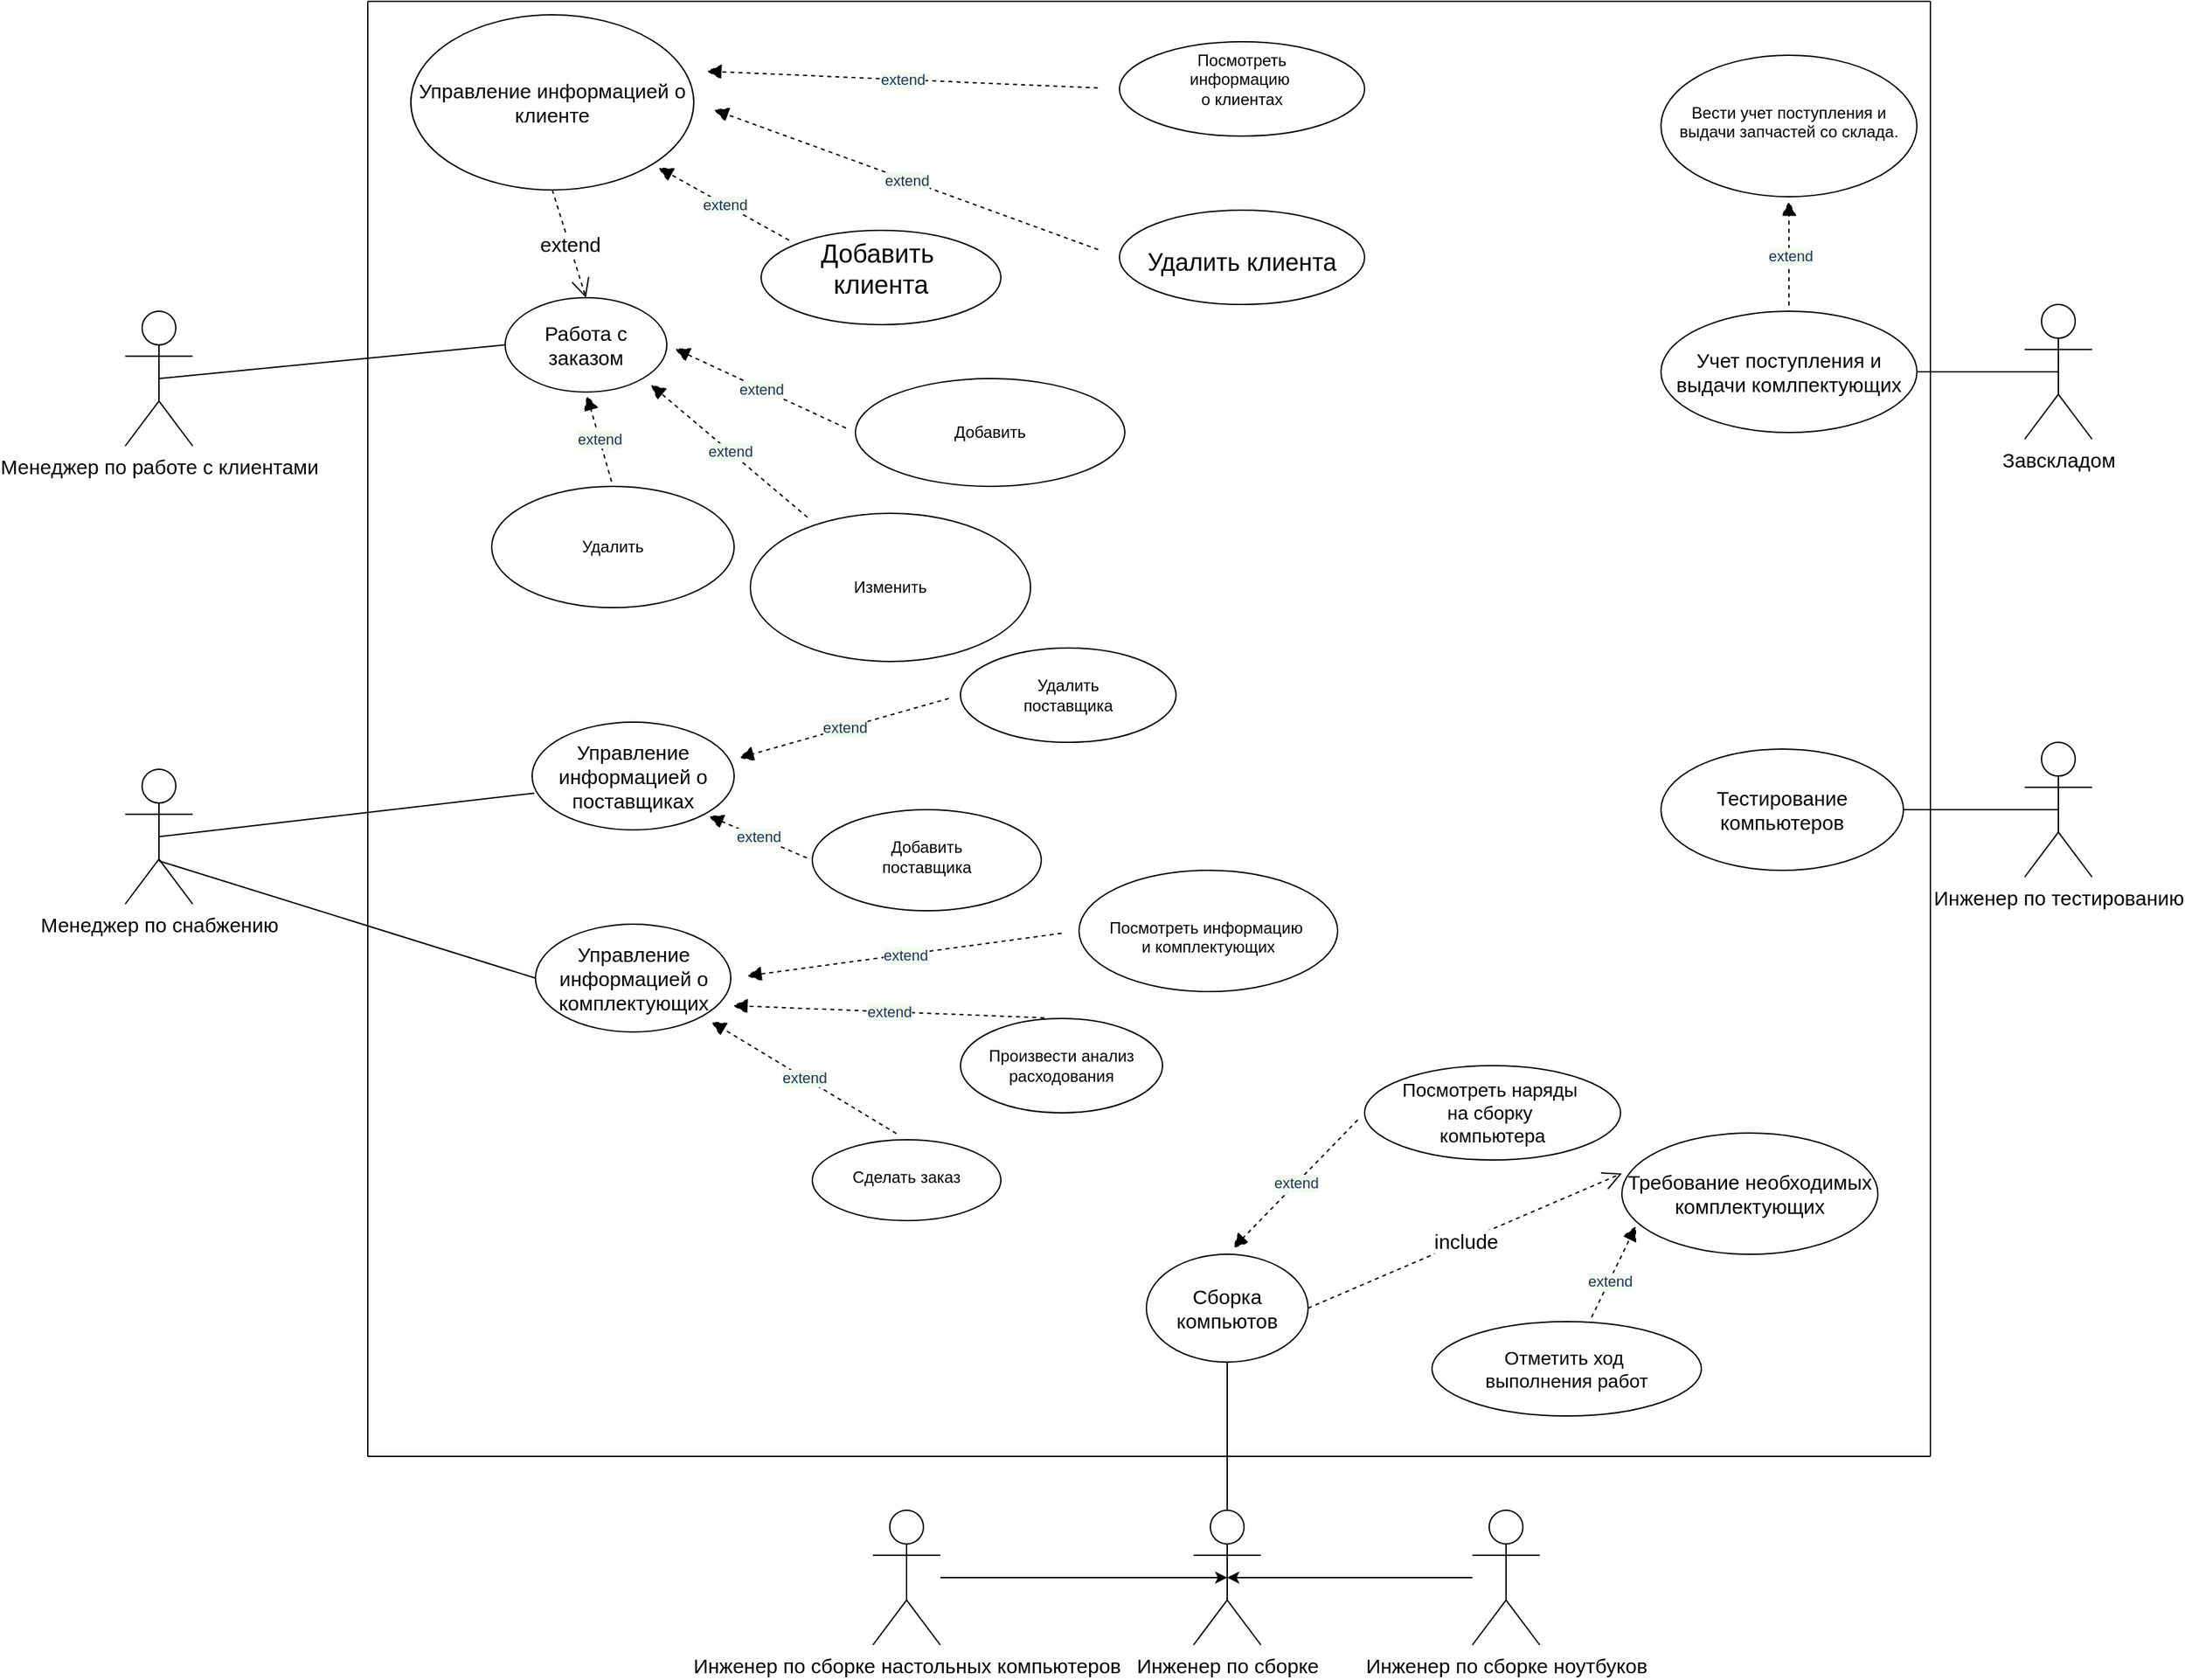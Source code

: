 <mxfile version="20.3.0" type="device"><diagram id="KJm5aeiOkObcyV3F8qmD" name="Страница 1"><mxGraphModel dx="3233" dy="500" grid="1" gridSize="10" guides="1" tooltips="1" connect="1" arrows="1" fold="1" page="1" pageScale="1" pageWidth="827" pageHeight="1169" math="0" shadow="0"><root><mxCell id="0"/><mxCell id="1" parent="0"/><mxCell id="4uGhZ30asFmRaf5vRCxm-30" value="Менеджер по работе с клиентами" style="shape=umlActor;verticalLabelPosition=bottom;verticalAlign=top;html=1;outlineConnect=0;labelBackgroundColor=none;fontSize=15;fontColor=default;" parent="1" vertex="1"><mxGeometry x="-1620" y="230" width="50" height="100" as="geometry"/></mxCell><mxCell id="4uGhZ30asFmRaf5vRCxm-31" value="Менеджер по снабжению" style="shape=umlActor;verticalLabelPosition=bottom;verticalAlign=top;html=1;outlineConnect=0;labelBackgroundColor=none;fontSize=15;fontColor=default;" parent="1" vertex="1"><mxGeometry x="-1620" y="570" width="50" height="100" as="geometry"/></mxCell><mxCell id="4uGhZ30asFmRaf5vRCxm-109" style="edgeStyle=orthogonalEdgeStyle;rounded=0;orthogonalLoop=1;jettySize=auto;html=1;entryX=0.5;entryY=0.5;entryDx=0;entryDy=0;entryPerimeter=0;fontSize=14;fontColor=default;" parent="1" source="4uGhZ30asFmRaf5vRCxm-34" target="4uGhZ30asFmRaf5vRCxm-46" edge="1"><mxGeometry relative="1" as="geometry"/></mxCell><mxCell id="4uGhZ30asFmRaf5vRCxm-34" value="Инженер по сборке настольных компьютеров" style="shape=umlActor;verticalLabelPosition=bottom;verticalAlign=top;html=1;outlineConnect=0;labelBackgroundColor=none;fontSize=15;fontColor=default;" parent="1" vertex="1"><mxGeometry x="-1065" y="1120" width="50" height="100" as="geometry"/></mxCell><mxCell id="4uGhZ30asFmRaf5vRCxm-36" value="Работа с заказом" style="ellipse;whiteSpace=wrap;html=1;labelBackgroundColor=none;fontSize=15;fontColor=default;" parent="1" vertex="1"><mxGeometry x="-1338" y="220" width="120" height="70" as="geometry"/></mxCell><mxCell id="4uGhZ30asFmRaf5vRCxm-38" value="" style="endArrow=none;html=1;rounded=0;fontSize=15;fontColor=default;exitX=0.5;exitY=0.5;exitDx=0;exitDy=0;exitPerimeter=0;entryX=0;entryY=0.5;entryDx=0;entryDy=0;" parent="1" source="4uGhZ30asFmRaf5vRCxm-30" target="4uGhZ30asFmRaf5vRCxm-36" edge="1"><mxGeometry width="50" height="50" relative="1" as="geometry"><mxPoint x="-738" y="590" as="sourcePoint"/><mxPoint x="-688" y="540" as="targetPoint"/></mxGeometry></mxCell><mxCell id="4uGhZ30asFmRaf5vRCxm-39" value="Управление информацией о клиенте" style="ellipse;whiteSpace=wrap;html=1;labelBackgroundColor=none;fontSize=15;fontColor=default;" parent="1" vertex="1"><mxGeometry x="-1408" y="10" width="210" height="130" as="geometry"/></mxCell><mxCell id="4uGhZ30asFmRaf5vRCxm-40" value="extend" style="endArrow=open;endSize=12;dashed=1;html=1;rounded=0;fontSize=15;fontColor=default;exitX=0.5;exitY=1;exitDx=0;exitDy=0;entryX=0.5;entryY=0;entryDx=0;entryDy=0;" parent="1" source="4uGhZ30asFmRaf5vRCxm-39" target="4uGhZ30asFmRaf5vRCxm-36" edge="1"><mxGeometry width="160" relative="1" as="geometry"><mxPoint x="-798" y="560" as="sourcePoint"/><mxPoint x="-638" y="560" as="targetPoint"/></mxGeometry></mxCell><mxCell id="4uGhZ30asFmRaf5vRCxm-41" value="Управление информацией о поставщиках" style="ellipse;whiteSpace=wrap;html=1;labelBackgroundColor=none;fontSize=15;fontColor=default;" parent="1" vertex="1"><mxGeometry x="-1318" y="535" width="150" height="80" as="geometry"/></mxCell><mxCell id="4uGhZ30asFmRaf5vRCxm-42" value="Управление информацией о комплектующих" style="ellipse;whiteSpace=wrap;html=1;labelBackgroundColor=none;fontSize=15;fontColor=default;" parent="1" vertex="1"><mxGeometry x="-1315.5" y="685" width="145" height="80" as="geometry"/></mxCell><mxCell id="4uGhZ30asFmRaf5vRCxm-43" value="" style="endArrow=none;html=1;rounded=0;fontSize=15;fontColor=default;exitX=0.5;exitY=0.5;exitDx=0;exitDy=0;exitPerimeter=0;entryX=0.011;entryY=0.659;entryDx=0;entryDy=0;entryPerimeter=0;" parent="1" source="4uGhZ30asFmRaf5vRCxm-31" target="4uGhZ30asFmRaf5vRCxm-41" edge="1"><mxGeometry width="50" height="50" relative="1" as="geometry"><mxPoint x="-978" y="465" as="sourcePoint"/><mxPoint x="-928" y="415" as="targetPoint"/></mxGeometry></mxCell><mxCell id="4uGhZ30asFmRaf5vRCxm-44" value="" style="endArrow=none;html=1;rounded=0;fontSize=15;fontColor=default;entryX=0;entryY=0.5;entryDx=0;entryDy=0;" parent="1" target="4uGhZ30asFmRaf5vRCxm-42" edge="1"><mxGeometry width="50" height="50" relative="1" as="geometry"><mxPoint x="-1595" y="638" as="sourcePoint"/><mxPoint x="-1306.35" y="597.72" as="targetPoint"/></mxGeometry></mxCell><mxCell id="4uGhZ30asFmRaf5vRCxm-108" style="edgeStyle=orthogonalEdgeStyle;rounded=0;orthogonalLoop=1;jettySize=auto;html=1;entryX=0.5;entryY=0.5;entryDx=0;entryDy=0;entryPerimeter=0;fontSize=14;fontColor=default;" parent="1" source="4uGhZ30asFmRaf5vRCxm-45" target="4uGhZ30asFmRaf5vRCxm-46" edge="1"><mxGeometry relative="1" as="geometry"/></mxCell><mxCell id="4uGhZ30asFmRaf5vRCxm-45" value="Инженер по сборке ноутбуков" style="shape=umlActor;verticalLabelPosition=bottom;verticalAlign=top;html=1;outlineConnect=0;labelBackgroundColor=none;fontSize=15;fontColor=default;" parent="1" vertex="1"><mxGeometry x="-620" y="1120" width="50" height="100" as="geometry"/></mxCell><mxCell id="4uGhZ30asFmRaf5vRCxm-46" value="Инженер по сборке" style="shape=umlActor;verticalLabelPosition=bottom;verticalAlign=top;html=1;outlineConnect=0;labelBackgroundColor=none;fontSize=15;fontColor=default;" parent="1" vertex="1"><mxGeometry x="-827" y="1120" width="50" height="100" as="geometry"/></mxCell><mxCell id="4uGhZ30asFmRaf5vRCxm-51" value="Сборка компьютов" style="ellipse;whiteSpace=wrap;html=1;labelBackgroundColor=none;fontSize=15;fontColor=default;" parent="1" vertex="1"><mxGeometry x="-862" y="930" width="120" height="80" as="geometry"/></mxCell><mxCell id="4uGhZ30asFmRaf5vRCxm-52" value="" style="endArrow=none;html=1;rounded=0;fontSize=15;fontColor=default;exitX=0.5;exitY=1;exitDx=0;exitDy=0;" parent="1" source="4uGhZ30asFmRaf5vRCxm-51" target="4uGhZ30asFmRaf5vRCxm-46" edge="1"><mxGeometry width="50" height="50" relative="1" as="geometry"><mxPoint x="-876" y="1015" as="sourcePoint"/><mxPoint x="-826" y="965" as="targetPoint"/></mxGeometry></mxCell><mxCell id="4uGhZ30asFmRaf5vRCxm-54" value="Требование необходимых комплектующих" style="ellipse;whiteSpace=wrap;html=1;labelBackgroundColor=none;fontSize=15;fontColor=default;" parent="1" vertex="1"><mxGeometry x="-509" y="840" width="190" height="90" as="geometry"/></mxCell><mxCell id="4uGhZ30asFmRaf5vRCxm-55" value="include" style="endArrow=open;endSize=12;dashed=1;html=1;rounded=0;fontSize=15;fontColor=default;exitX=1;exitY=0.5;exitDx=0;exitDy=0;entryX=0;entryY=0.333;entryDx=0;entryDy=0;entryPerimeter=0;" parent="1" source="4uGhZ30asFmRaf5vRCxm-51" target="4uGhZ30asFmRaf5vRCxm-54" edge="1"><mxGeometry width="160" relative="1" as="geometry"><mxPoint x="-926" y="995" as="sourcePoint"/><mxPoint x="-350" y="880" as="targetPoint"/></mxGeometry></mxCell><mxCell id="4uGhZ30asFmRaf5vRCxm-57" value="Завскладом" style="shape=umlActor;verticalLabelPosition=bottom;verticalAlign=top;html=1;outlineConnect=0;labelBackgroundColor=none;fontSize=15;fontColor=default;" parent="1" vertex="1"><mxGeometry x="-210" y="225" width="50" height="100" as="geometry"/></mxCell><mxCell id="4uGhZ30asFmRaf5vRCxm-58" value="" style="endArrow=none;html=1;rounded=0;fontSize=15;fontColor=default;exitX=0.5;exitY=0.5;exitDx=0;exitDy=0;exitPerimeter=0;" parent="1" source="4uGhZ30asFmRaf5vRCxm-57" target="4uGhZ30asFmRaf5vRCxm-59" edge="1"><mxGeometry width="50" height="50" relative="1" as="geometry"><mxPoint x="-850" y="540" as="sourcePoint"/><mxPoint x="-420" y="270" as="targetPoint"/></mxGeometry></mxCell><mxCell id="4uGhZ30asFmRaf5vRCxm-59" value="Учет поступления и выдачи комлпектующих" style="ellipse;whiteSpace=wrap;html=1;labelBackgroundColor=none;fontSize=15;fontColor=default;" parent="1" vertex="1"><mxGeometry x="-480" y="230" width="190" height="90" as="geometry"/></mxCell><mxCell id="4uGhZ30asFmRaf5vRCxm-64" value="Инженер по тестированию" style="shape=umlActor;verticalLabelPosition=bottom;verticalAlign=top;html=1;outlineConnect=0;labelBackgroundColor=none;fontSize=15;fontColor=default;" parent="1" vertex="1"><mxGeometry x="-210" y="550" width="50" height="100" as="geometry"/></mxCell><mxCell id="4uGhZ30asFmRaf5vRCxm-65" value="" style="endArrow=none;html=1;rounded=0;fontSize=15;fontColor=default;exitX=0.5;exitY=0.5;exitDx=0;exitDy=0;exitPerimeter=0;" parent="1" source="4uGhZ30asFmRaf5vRCxm-64" target="4uGhZ30asFmRaf5vRCxm-66" edge="1"><mxGeometry width="50" height="50" relative="1" as="geometry"><mxPoint x="-850" y="870" as="sourcePoint"/><mxPoint x="-420" y="600" as="targetPoint"/></mxGeometry></mxCell><mxCell id="4uGhZ30asFmRaf5vRCxm-66" value="Тестирование компьютеров" style="ellipse;whiteSpace=wrap;html=1;labelBackgroundColor=none;fontSize=15;fontColor=default;" parent="1" vertex="1"><mxGeometry x="-480" y="555" width="180" height="90" as="geometry"/></mxCell><mxCell id="4uGhZ30asFmRaf5vRCxm-68" value="Добавить" style="ellipse;whiteSpace=wrap;html=1;rounded=0;" parent="1" vertex="1"><mxGeometry x="-1078" y="280" width="200" height="80" as="geometry"/></mxCell><mxCell id="4uGhZ30asFmRaf5vRCxm-69" value="Изменить" style="ellipse;whiteSpace=wrap;html=1;rounded=0;" parent="1" vertex="1"><mxGeometry x="-1156" y="380" width="208" height="110" as="geometry"/></mxCell><mxCell id="4uGhZ30asFmRaf5vRCxm-70" value="Удалить" style="ellipse;whiteSpace=wrap;html=1;rounded=0;" parent="1" vertex="1"><mxGeometry x="-1348" y="360" width="180" height="90" as="geometry"/></mxCell><mxCell id="4uGhZ30asFmRaf5vRCxm-71" value="extend" style="shape=mxgraph.lean_mapping.manual_info_flow_edge;html=1;rounded=0;exitX=0;exitY=0.5;exitDx=0;exitDy=0;entryX=1;entryY=0.5;entryDx=0;entryDy=0;dashed=1;fontColor=#1D3557;labelBackgroundColor=#F1FAEE;" parent="1" source="4uGhZ30asFmRaf5vRCxm-68" target="4uGhZ30asFmRaf5vRCxm-36" edge="1"><mxGeometry width="100" height="100" relative="1" as="geometry"><mxPoint x="377" y="275" as="sourcePoint"/><mxPoint x="362" y="175" as="targetPoint"/></mxGeometry></mxCell><mxCell id="4uGhZ30asFmRaf5vRCxm-72" value="extend" style="shape=mxgraph.lean_mapping.manual_info_flow_edge;html=1;rounded=0;entryX=1;entryY=1;entryDx=0;entryDy=0;dashed=1;fontColor=#1D3557;labelBackgroundColor=#F1FAEE;" parent="1" source="4uGhZ30asFmRaf5vRCxm-69" target="4uGhZ30asFmRaf5vRCxm-36" edge="1"><mxGeometry width="100" height="100" relative="1" as="geometry"><mxPoint x="387" y="285" as="sourcePoint"/><mxPoint x="372" y="185" as="targetPoint"/></mxGeometry></mxCell><mxCell id="4uGhZ30asFmRaf5vRCxm-73" value="extend" style="shape=mxgraph.lean_mapping.manual_info_flow_edge;html=1;rounded=0;exitX=0.5;exitY=0;exitDx=0;exitDy=0;entryX=0.5;entryY=1;entryDx=0;entryDy=0;dashed=1;fontColor=#1D3557;labelBackgroundColor=#F1FAEE;" parent="1" source="4uGhZ30asFmRaf5vRCxm-70" target="4uGhZ30asFmRaf5vRCxm-36" edge="1"><mxGeometry width="100" height="100" relative="1" as="geometry"><mxPoint x="-1103" y="290" as="sourcePoint"/><mxPoint x="-1118" y="190" as="targetPoint"/></mxGeometry></mxCell><mxCell id="4uGhZ30asFmRaf5vRCxm-74" value="&lt;font style=&quot;font-size: 19px;&quot;&gt;Добавить&amp;nbsp;&lt;br&gt;клиента&lt;/font&gt;" style="ellipse;whiteSpace=wrap;html=1;verticalAlign=top;strokeWidth=1;rounded=0;" parent="1" vertex="1"><mxGeometry x="-1148" y="170" width="178" height="70" as="geometry"/></mxCell><mxCell id="4uGhZ30asFmRaf5vRCxm-75" value="&lt;span style=&quot;font-size: 18px;&quot;&gt;&lt;br&gt;Удалить клиента&lt;br&gt;&lt;/span&gt;" style="ellipse;whiteSpace=wrap;html=1;verticalAlign=top;strokeWidth=1;rounded=0;" parent="1" vertex="1"><mxGeometry x="-882" y="155" width="182" height="70" as="geometry"/></mxCell><mxCell id="4uGhZ30asFmRaf5vRCxm-76" value="Посмотреть&lt;br&gt;информацию&amp;nbsp;&lt;br&gt;о клиентах" style="ellipse;whiteSpace=wrap;html=1;verticalAlign=top;strokeWidth=1;rounded=0;" parent="1" vertex="1"><mxGeometry x="-882" y="30" width="182" height="70" as="geometry"/></mxCell><mxCell id="4uGhZ30asFmRaf5vRCxm-77" value="extend" style="shape=mxgraph.lean_mapping.manual_info_flow_edge;html=1;rounded=0;exitX=0;exitY=0.5;exitDx=0;exitDy=0;dashed=1;fontColor=#1D3557;labelBackgroundColor=#F1FAEE;entryX=1;entryY=0.5;entryDx=0;entryDy=0;" parent="1" source="4uGhZ30asFmRaf5vRCxm-75" target="4uGhZ30asFmRaf5vRCxm-39" edge="1"><mxGeometry width="100" height="100" relative="1" as="geometry"><mxPoint x="-1040" y="140" as="sourcePoint"/><mxPoint x="-1178" y="90" as="targetPoint"/></mxGeometry></mxCell><mxCell id="4uGhZ30asFmRaf5vRCxm-78" value="extend" style="shape=mxgraph.lean_mapping.manual_info_flow_edge;html=1;rounded=0;exitX=0;exitY=0.5;exitDx=0;exitDy=0;dashed=1;fontColor=#1D3557;labelBackgroundColor=#F1FAEE;entryX=0.974;entryY=0.317;entryDx=0;entryDy=0;entryPerimeter=0;" parent="1" source="4uGhZ30asFmRaf5vRCxm-76" target="4uGhZ30asFmRaf5vRCxm-39" edge="1"><mxGeometry width="100" height="100" relative="1" as="geometry"><mxPoint x="-1040" y="50" as="sourcePoint"/><mxPoint x="-1198" y="89" as="targetPoint"/></mxGeometry></mxCell><mxCell id="4uGhZ30asFmRaf5vRCxm-79" value="extend" style="shape=mxgraph.lean_mapping.manual_info_flow_edge;html=1;rounded=0;exitX=0;exitY=0;exitDx=0;exitDy=0;dashed=1;fontColor=#1D3557;labelBackgroundColor=#F1FAEE;entryX=1;entryY=1;entryDx=0;entryDy=0;" parent="1" source="4uGhZ30asFmRaf5vRCxm-74" target="4uGhZ30asFmRaf5vRCxm-39" edge="1"><mxGeometry width="100" height="100" relative="1" as="geometry"><mxPoint x="-778" y="150" as="sourcePoint"/><mxPoint x="-1020.788" y="100.334" as="targetPoint"/></mxGeometry></mxCell><mxCell id="4uGhZ30asFmRaf5vRCxm-83" value="&lt;br&gt;Добавить &lt;br&gt;поставщика" style="ellipse;whiteSpace=wrap;html=1;verticalAlign=top;strokeWidth=1;rounded=0;" parent="1" vertex="1"><mxGeometry x="-1110" y="600" width="170" height="75" as="geometry"/></mxCell><mxCell id="4uGhZ30asFmRaf5vRCxm-84" value="&lt;br style=&quot;font-size: 16px;&quot;&gt;Удалить&lt;br&gt;поставщика" style="ellipse;whiteSpace=wrap;html=1;verticalAlign=top;strokeWidth=1;rounded=0;" parent="1" vertex="1"><mxGeometry x="-1000" y="480" width="160" height="70" as="geometry"/></mxCell><mxCell id="4uGhZ30asFmRaf5vRCxm-85" value="&lt;br&gt;&lt;br&gt;Посмотреть информацию&amp;nbsp;&lt;br&gt;и комплектующих" style="ellipse;whiteSpace=wrap;html=1;verticalAlign=top;strokeWidth=1;rounded=0;" parent="1" vertex="1"><mxGeometry x="-912" y="645" width="192" height="90" as="geometry"/></mxCell><mxCell id="4uGhZ30asFmRaf5vRCxm-86" value="&lt;br&gt;Произвести анализ&lt;br&gt;расходования" style="ellipse;whiteSpace=wrap;html=1;verticalAlign=top;strokeWidth=1;rounded=0;" parent="1" vertex="1"><mxGeometry x="-1000" y="755" width="150" height="70" as="geometry"/></mxCell><mxCell id="4uGhZ30asFmRaf5vRCxm-87" value="&lt;br style=&quot;font-size: 18px;&quot;&gt;Сделать заказ" style="ellipse;whiteSpace=wrap;html=1;verticalAlign=top;strokeWidth=1;rounded=0;" parent="1" vertex="1"><mxGeometry x="-1110" y="845" width="140" height="60" as="geometry"/></mxCell><mxCell id="4uGhZ30asFmRaf5vRCxm-88" value="extend" style="shape=mxgraph.lean_mapping.manual_info_flow_edge;html=1;rounded=0;exitX=0;exitY=0.5;exitDx=0;exitDy=0;entryX=0.973;entryY=0.359;entryDx=0;entryDy=0;dashed=1;fontColor=#1D3557;labelBackgroundColor=#F1FAEE;entryPerimeter=0;" parent="1" source="4uGhZ30asFmRaf5vRCxm-84" target="4uGhZ30asFmRaf5vRCxm-41" edge="1"><mxGeometry width="100" height="100" relative="1" as="geometry"><mxPoint x="-890" y="514.47" as="sourcePoint"/><mxPoint x="-955" y="485" as="targetPoint"/></mxGeometry></mxCell><mxCell id="4uGhZ30asFmRaf5vRCxm-89" value="extend" style="shape=mxgraph.lean_mapping.manual_info_flow_edge;html=1;rounded=0;exitX=0;exitY=0.5;exitDx=0;exitDy=0;entryX=1;entryY=1;entryDx=0;entryDy=0;dashed=1;fontColor=#1D3557;labelBackgroundColor=#F1FAEE;" parent="1" source="4uGhZ30asFmRaf5vRCxm-83" target="4uGhZ30asFmRaf5vRCxm-41" edge="1"><mxGeometry width="100" height="100" relative="1" as="geometry"><mxPoint x="-905" y="449.47" as="sourcePoint"/><mxPoint x="-955" y="485" as="targetPoint"/></mxGeometry></mxCell><mxCell id="4uGhZ30asFmRaf5vRCxm-90" value="extend" style="shape=mxgraph.lean_mapping.manual_info_flow_edge;html=1;rounded=0;exitX=0.5;exitY=0;exitDx=0;exitDy=0;dashed=1;fontColor=#1D3557;labelBackgroundColor=#F1FAEE;entryX=1;entryY=1;entryDx=0;entryDy=0;" parent="1" source="4uGhZ30asFmRaf5vRCxm-87" target="4uGhZ30asFmRaf5vRCxm-42" edge="1"><mxGeometry width="100" height="100" relative="1" as="geometry"><mxPoint x="-985" y="633.95" as="sourcePoint"/><mxPoint x="-1170" y="725" as="targetPoint"/></mxGeometry></mxCell><mxCell id="4uGhZ30asFmRaf5vRCxm-91" value="extend" style="shape=mxgraph.lean_mapping.manual_info_flow_edge;html=1;rounded=0;exitX=0.5;exitY=0;exitDx=0;exitDy=0;dashed=1;fontColor=#1D3557;labelBackgroundColor=#F1FAEE;entryX=0.929;entryY=0.75;entryDx=0;entryDy=0;entryPerimeter=0;" parent="1" source="4uGhZ30asFmRaf5vRCxm-86" target="4uGhZ30asFmRaf5vRCxm-42" edge="1"><mxGeometry width="100" height="100" relative="1" as="geometry"><mxPoint x="-920" y="633.95" as="sourcePoint"/><mxPoint x="-1170" y="725" as="targetPoint"/></mxGeometry></mxCell><mxCell id="4uGhZ30asFmRaf5vRCxm-92" value="extend" style="shape=mxgraph.lean_mapping.manual_info_flow_edge;html=1;rounded=0;exitX=0;exitY=0.5;exitDx=0;exitDy=0;entryX=1;entryY=0.5;entryDx=0;entryDy=0;dashed=1;fontColor=#1D3557;labelBackgroundColor=#F1FAEE;" parent="1" source="4uGhZ30asFmRaf5vRCxm-85" target="4uGhZ30asFmRaf5vRCxm-42" edge="1"><mxGeometry width="100" height="100" relative="1" as="geometry"><mxPoint x="-945" y="625" as="sourcePoint"/><mxPoint x="-955" y="575" as="targetPoint"/></mxGeometry></mxCell><mxCell id="4uGhZ30asFmRaf5vRCxm-93" value="&lt;div style=&quot;&quot;&gt;&lt;span style=&quot;background-color: initial;&quot;&gt;&lt;font style=&quot;font-size: 12px;&quot;&gt;&lt;br&gt;&lt;/font&gt;&lt;/span&gt;&lt;/div&gt;&lt;div style=&quot;&quot;&gt;&lt;span style=&quot;background-color: initial;&quot;&gt;&lt;font style=&quot;font-size: 12px;&quot;&gt;&lt;br&gt;&lt;/font&gt;&lt;/span&gt;&lt;/div&gt;&lt;div style=&quot;&quot;&gt;&lt;span style=&quot;background-color: initial;&quot;&gt;&lt;font style=&quot;font-size: 12px;&quot;&gt;Вести учет поступления и выдачи запчастей со склада.&lt;/font&gt;&lt;/span&gt;&lt;/div&gt;" style="ellipse;whiteSpace=wrap;html=1;verticalAlign=top;strokeWidth=1;rounded=0;align=center;" parent="1" vertex="1"><mxGeometry x="-480" y="40" width="190" height="105" as="geometry"/></mxCell><mxCell id="4uGhZ30asFmRaf5vRCxm-94" value="extend" style="shape=mxgraph.lean_mapping.manual_info_flow_edge;html=1;rounded=0;entryX=0.5;entryY=1;entryDx=0;entryDy=0;dashed=1;fontColor=#1D3557;labelBackgroundColor=#F1FAEE;" parent="1" source="4uGhZ30asFmRaf5vRCxm-59" target="4uGhZ30asFmRaf5vRCxm-93" edge="1"><mxGeometry x="0.001" y="-1" width="100" height="100" relative="1" as="geometry"><mxPoint x="-292.5" y="210" as="sourcePoint"/><mxPoint x="-458.431" y="124.142" as="targetPoint"/><mxPoint y="1" as="offset"/></mxGeometry></mxCell><mxCell id="4uGhZ30asFmRaf5vRCxm-95" value="&lt;font style=&quot;font-size: 14px;&quot;&gt;Отметить ход&amp;nbsp;&lt;br&gt;выполнения работ&lt;/font&gt;" style="ellipse;whiteSpace=wrap;html=1;rounded=0;" parent="1" vertex="1"><mxGeometry x="-650" y="980" width="200" height="70" as="geometry"/></mxCell><mxCell id="4uGhZ30asFmRaf5vRCxm-96" value="extend" style="shape=mxgraph.lean_mapping.manual_info_flow_edge;html=1;rounded=0;entryX=0.062;entryY=0.736;entryDx=0;entryDy=0;dashed=1;fontColor=#1D3557;labelBackgroundColor=#F1FAEE;entryPerimeter=0;" parent="1" source="4uGhZ30asFmRaf5vRCxm-95" target="4uGhZ30asFmRaf5vRCxm-54" edge="1"><mxGeometry x="-0.143" width="100" height="100" relative="1" as="geometry"><mxPoint x="-996" y="1135" as="sourcePoint"/><mxPoint x="-971" y="1205" as="targetPoint"/><mxPoint y="1" as="offset"/></mxGeometry></mxCell><mxCell id="4uGhZ30asFmRaf5vRCxm-97" value="&lt;font style=&quot;font-size: 14px;&quot;&gt;Посмотреть наряды&amp;nbsp;&lt;br&gt;на сборку&amp;nbsp;&lt;br&gt;компьютера&lt;/font&gt;" style="ellipse;whiteSpace=wrap;html=1;rounded=0;" parent="1" vertex="1"><mxGeometry x="-700" y="790" width="190" height="70" as="geometry"/></mxCell><mxCell id="4uGhZ30asFmRaf5vRCxm-98" value="extend" style="shape=mxgraph.lean_mapping.manual_info_flow_edge;html=1;rounded=0;exitX=0;exitY=0.5;exitDx=0;exitDy=0;entryX=0.5;entryY=0;entryDx=0;entryDy=0;dashed=1;fontColor=#1D3557;labelBackgroundColor=#F1FAEE;" parent="1" source="4uGhZ30asFmRaf5vRCxm-97" target="4uGhZ30asFmRaf5vRCxm-51" edge="1"><mxGeometry width="100" height="100" relative="1" as="geometry"><mxPoint x="-676" y="1068.95" as="sourcePoint"/><mxPoint x="-896" y="1015" as="targetPoint"/></mxGeometry></mxCell><mxCell id="4uGhZ30asFmRaf5vRCxm-110" value="" style="endArrow=none;html=1;rounded=0;fontSize=16;fontColor=default;" parent="1" edge="1"><mxGeometry width="50" height="50" relative="1" as="geometry"><mxPoint x="-1440" y="1080" as="sourcePoint"/><mxPoint x="-280" y="1080" as="targetPoint"/></mxGeometry></mxCell><mxCell id="4uGhZ30asFmRaf5vRCxm-111" value="" style="endArrow=none;html=1;rounded=0;fontSize=16;fontColor=default;" parent="1" edge="1"><mxGeometry width="50" height="50" relative="1" as="geometry"><mxPoint x="-280" y="1080" as="sourcePoint"/><mxPoint x="-280" as="targetPoint"/></mxGeometry></mxCell><mxCell id="4uGhZ30asFmRaf5vRCxm-112" value="" style="endArrow=none;html=1;rounded=0;fontSize=16;fontColor=default;" parent="1" edge="1"><mxGeometry width="50" height="50" relative="1" as="geometry"><mxPoint x="-280" as="sourcePoint"/><mxPoint x="-1440" as="targetPoint"/></mxGeometry></mxCell><mxCell id="4uGhZ30asFmRaf5vRCxm-113" value="" style="endArrow=none;html=1;rounded=0;fontSize=16;fontColor=default;" parent="1" edge="1"><mxGeometry width="50" height="50" relative="1" as="geometry"><mxPoint x="-1440" as="sourcePoint"/><mxPoint x="-1440" y="1080" as="targetPoint"/></mxGeometry></mxCell></root></mxGraphModel></diagram></mxfile>